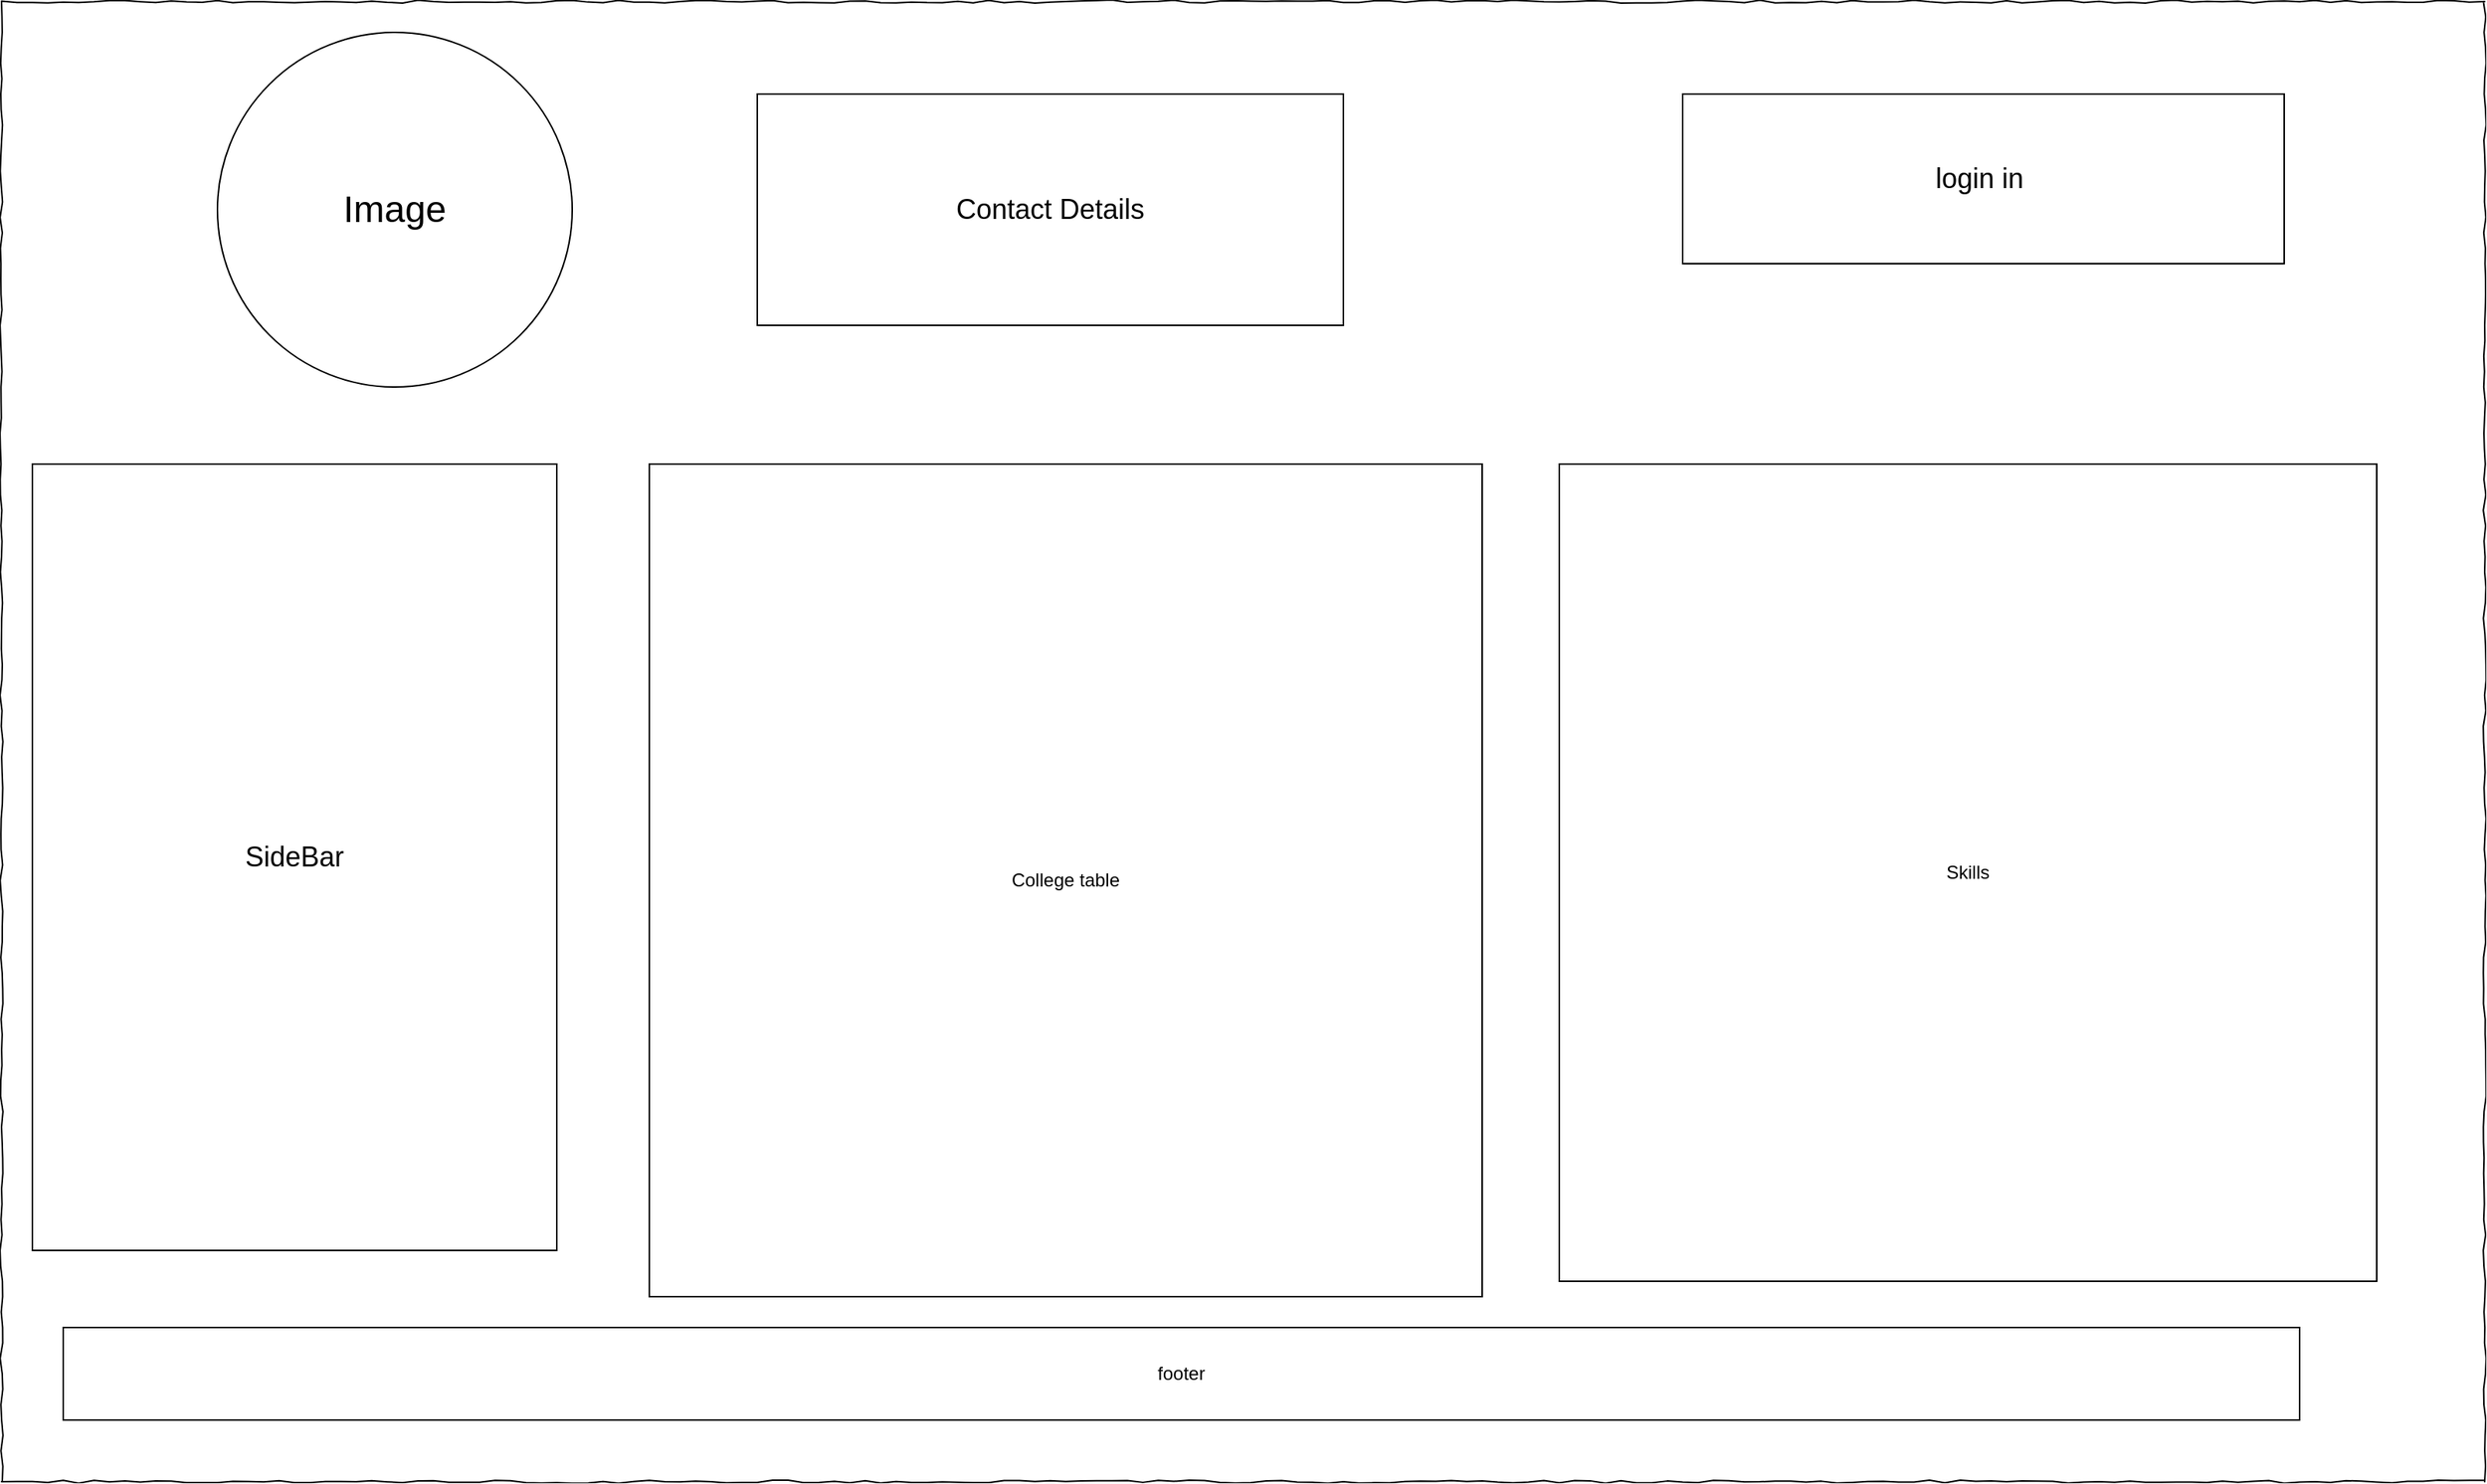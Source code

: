 <mxfile version="20.0.2" type="device"><diagram name="Page-1" id="03018318-947c-dd8e-b7a3-06fadd420f32"><mxGraphModel dx="4756" dy="1828" grid="1" gridSize="10" guides="1" tooltips="1" connect="1" arrows="1" fold="1" page="1" pageScale="1" pageWidth="1100" pageHeight="850" background="none" math="0" shadow="0"><root><mxCell id="0"/><mxCell id="1" parent="0"/><mxCell id="677b7b8949515195-1" value="" style="whiteSpace=wrap;html=1;rounded=0;shadow=0;labelBackgroundColor=none;strokeColor=#000000;strokeWidth=1;fillColor=none;fontFamily=Verdana;fontSize=12;fontColor=#000000;align=center;comic=1;" parent="1" vertex="1"><mxGeometry x="-1630" y="-60" width="1610" height="960" as="geometry"/></mxCell><mxCell id="FBZa2aWrXx5Pr8wmDyUn-1" value="&lt;font style=&quot;font-size: 24px;&quot;&gt;Image&lt;/font&gt;" style="ellipse;whiteSpace=wrap;html=1;aspect=fixed;" vertex="1" parent="1"><mxGeometry x="-1490" y="-40" width="230" height="230" as="geometry"/></mxCell><mxCell id="FBZa2aWrXx5Pr8wmDyUn-2" value="College table" style="whiteSpace=wrap;html=1;aspect=fixed;" vertex="1" parent="1"><mxGeometry x="-1210" y="240" width="540" height="540" as="geometry"/></mxCell><mxCell id="FBZa2aWrXx5Pr8wmDyUn-4" value="Skills" style="whiteSpace=wrap;html=1;aspect=fixed;" vertex="1" parent="1"><mxGeometry x="-620" y="240" width="530" height="530" as="geometry"/></mxCell><mxCell id="FBZa2aWrXx5Pr8wmDyUn-8" value="footer" style="rounded=0;whiteSpace=wrap;html=1;" vertex="1" parent="1"><mxGeometry x="-1590" y="800" width="1450" height="60" as="geometry"/></mxCell><mxCell id="FBZa2aWrXx5Pr8wmDyUn-9" value="&lt;font style=&quot;font-size: 18px;&quot;&gt;Contact Details&lt;/font&gt;" style="rounded=0;whiteSpace=wrap;html=1;" vertex="1" parent="1"><mxGeometry x="-1140" width="380" height="150" as="geometry"/></mxCell><mxCell id="FBZa2aWrXx5Pr8wmDyUn-10" value="SideBar" style="rounded=0;whiteSpace=wrap;html=1;fontSize=18;" vertex="1" parent="1"><mxGeometry x="-1610" y="240" width="340" height="510" as="geometry"/></mxCell><mxCell id="FBZa2aWrXx5Pr8wmDyUn-11" value="login in&amp;nbsp;" style="rounded=0;whiteSpace=wrap;html=1;fontSize=18;" vertex="1" parent="1"><mxGeometry x="-540" width="390" height="110" as="geometry"/></mxCell></root></mxGraphModel></diagram></mxfile>